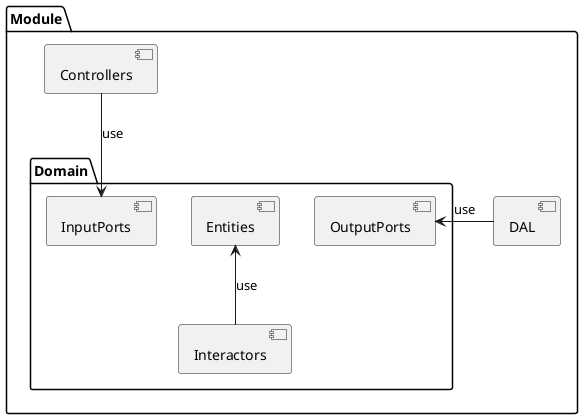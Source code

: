 @startuml

package "Module" {


package "Domain" {
 [OutputPorts]
 [Entities]
 [Interactors] -up-> Entities : use

 [InputPorts]
}

[Controllers] --> [InputPorts] : use

[DAL] -left-> [OutputPorts] : use

}


@enduml
